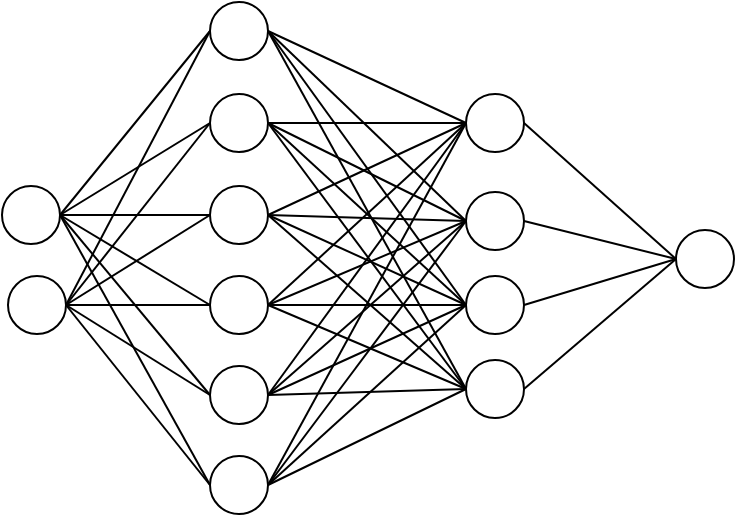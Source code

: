 <mxfile version="22.1.11" type="github">
  <diagram name="Page-1" id="PPC35MGGuyc4OAxOw5-d">
    <mxGraphModel dx="1116" dy="525" grid="0" gridSize="10" guides="1" tooltips="1" connect="1" arrows="1" fold="1" page="0" pageScale="1" pageWidth="827" pageHeight="1169" math="0" shadow="0">
      <root>
        <mxCell id="0" />
        <mxCell id="1" parent="0" />
        <mxCell id="sfMLMmiQmOhmnSX_2rHq-10" value="" style="ellipse;whiteSpace=wrap;html=1;aspect=fixed;fontSize=16;" vertex="1" parent="1">
          <mxGeometry x="151" y="135" width="29" height="29" as="geometry" />
        </mxCell>
        <mxCell id="sfMLMmiQmOhmnSX_2rHq-11" value="" style="ellipse;whiteSpace=wrap;html=1;aspect=fixed;fontSize=16;" vertex="1" parent="1">
          <mxGeometry x="154" y="180" width="29" height="29" as="geometry" />
        </mxCell>
        <mxCell id="sfMLMmiQmOhmnSX_2rHq-12" value="" style="ellipse;whiteSpace=wrap;html=1;aspect=fixed;fontSize=16;" vertex="1" parent="1">
          <mxGeometry x="255" y="43" width="29" height="29" as="geometry" />
        </mxCell>
        <mxCell id="sfMLMmiQmOhmnSX_2rHq-13" value="" style="ellipse;whiteSpace=wrap;html=1;aspect=fixed;fontSize=16;" vertex="1" parent="1">
          <mxGeometry x="255" y="89" width="29" height="29" as="geometry" />
        </mxCell>
        <mxCell id="sfMLMmiQmOhmnSX_2rHq-14" value="" style="ellipse;whiteSpace=wrap;html=1;aspect=fixed;fontSize=16;" vertex="1" parent="1">
          <mxGeometry x="255" y="135" width="29" height="29" as="geometry" />
        </mxCell>
        <mxCell id="sfMLMmiQmOhmnSX_2rHq-15" value="" style="ellipse;whiteSpace=wrap;html=1;aspect=fixed;fontSize=16;" vertex="1" parent="1">
          <mxGeometry x="255" y="180" width="29" height="29" as="geometry" />
        </mxCell>
        <mxCell id="sfMLMmiQmOhmnSX_2rHq-16" value="" style="ellipse;whiteSpace=wrap;html=1;aspect=fixed;fontSize=16;" vertex="1" parent="1">
          <mxGeometry x="255" y="225" width="29" height="29" as="geometry" />
        </mxCell>
        <mxCell id="sfMLMmiQmOhmnSX_2rHq-17" value="" style="ellipse;whiteSpace=wrap;html=1;aspect=fixed;fontSize=16;" vertex="1" parent="1">
          <mxGeometry x="255" y="270" width="29" height="29" as="geometry" />
        </mxCell>
        <mxCell id="sfMLMmiQmOhmnSX_2rHq-21" value="" style="ellipse;whiteSpace=wrap;html=1;aspect=fixed;fontSize=16;" vertex="1" parent="1">
          <mxGeometry x="383" y="89" width="29" height="29" as="geometry" />
        </mxCell>
        <mxCell id="sfMLMmiQmOhmnSX_2rHq-22" value="" style="ellipse;whiteSpace=wrap;html=1;aspect=fixed;fontSize=16;" vertex="1" parent="1">
          <mxGeometry x="383" y="138" width="29" height="29" as="geometry" />
        </mxCell>
        <mxCell id="sfMLMmiQmOhmnSX_2rHq-23" value="" style="ellipse;whiteSpace=wrap;html=1;aspect=fixed;fontSize=16;" vertex="1" parent="1">
          <mxGeometry x="383" y="180" width="29" height="29" as="geometry" />
        </mxCell>
        <mxCell id="sfMLMmiQmOhmnSX_2rHq-24" value="" style="ellipse;whiteSpace=wrap;html=1;aspect=fixed;fontSize=16;" vertex="1" parent="1">
          <mxGeometry x="383" y="222" width="29" height="29" as="geometry" />
        </mxCell>
        <mxCell id="sfMLMmiQmOhmnSX_2rHq-27" value="" style="ellipse;whiteSpace=wrap;html=1;aspect=fixed;fontSize=16;" vertex="1" parent="1">
          <mxGeometry x="488" y="157" width="29" height="29" as="geometry" />
        </mxCell>
        <mxCell id="sfMLMmiQmOhmnSX_2rHq-69" value="" style="endArrow=none;html=1;rounded=0;fontSize=12;startSize=8;endSize=8;curved=1;exitX=1;exitY=0.5;exitDx=0;exitDy=0;entryX=0;entryY=0.5;entryDx=0;entryDy=0;" edge="1" parent="1" source="sfMLMmiQmOhmnSX_2rHq-12" target="sfMLMmiQmOhmnSX_2rHq-21">
          <mxGeometry width="50" height="50" relative="1" as="geometry">
            <mxPoint x="378" y="17" as="sourcePoint" />
            <mxPoint x="428" y="-33" as="targetPoint" />
          </mxGeometry>
        </mxCell>
        <mxCell id="sfMLMmiQmOhmnSX_2rHq-71" value="" style="endArrow=none;html=1;rounded=0;fontSize=12;startSize=8;endSize=8;curved=1;exitX=1;exitY=0.5;exitDx=0;exitDy=0;entryX=0;entryY=0.5;entryDx=0;entryDy=0;" edge="1" parent="1" source="sfMLMmiQmOhmnSX_2rHq-13" target="sfMLMmiQmOhmnSX_2rHq-21">
          <mxGeometry width="50" height="50" relative="1" as="geometry">
            <mxPoint x="294" y="68" as="sourcePoint" />
            <mxPoint x="393" y="114" as="targetPoint" />
          </mxGeometry>
        </mxCell>
        <mxCell id="sfMLMmiQmOhmnSX_2rHq-72" value="" style="endArrow=none;html=1;rounded=0;fontSize=12;startSize=8;endSize=8;curved=1;exitX=1;exitY=0.5;exitDx=0;exitDy=0;entryX=0;entryY=0.5;entryDx=0;entryDy=0;" edge="1" parent="1" source="sfMLMmiQmOhmnSX_2rHq-14" target="sfMLMmiQmOhmnSX_2rHq-21">
          <mxGeometry width="50" height="50" relative="1" as="geometry">
            <mxPoint x="304" y="78" as="sourcePoint" />
            <mxPoint x="403" y="124" as="targetPoint" />
          </mxGeometry>
        </mxCell>
        <mxCell id="sfMLMmiQmOhmnSX_2rHq-73" value="" style="endArrow=none;html=1;rounded=0;fontSize=12;startSize=8;endSize=8;curved=1;exitX=1;exitY=0.5;exitDx=0;exitDy=0;entryX=0;entryY=0.5;entryDx=0;entryDy=0;" edge="1" parent="1" source="sfMLMmiQmOhmnSX_2rHq-15" target="sfMLMmiQmOhmnSX_2rHq-21">
          <mxGeometry width="50" height="50" relative="1" as="geometry">
            <mxPoint x="314" y="88" as="sourcePoint" />
            <mxPoint x="413" y="134" as="targetPoint" />
          </mxGeometry>
        </mxCell>
        <mxCell id="sfMLMmiQmOhmnSX_2rHq-74" value="" style="endArrow=none;html=1;rounded=0;fontSize=12;startSize=8;endSize=8;curved=1;exitX=1;exitY=0.5;exitDx=0;exitDy=0;entryX=0;entryY=0.5;entryDx=0;entryDy=0;" edge="1" parent="1" source="sfMLMmiQmOhmnSX_2rHq-16" target="sfMLMmiQmOhmnSX_2rHq-21">
          <mxGeometry width="50" height="50" relative="1" as="geometry">
            <mxPoint x="324" y="98" as="sourcePoint" />
            <mxPoint x="423" y="144" as="targetPoint" />
          </mxGeometry>
        </mxCell>
        <mxCell id="sfMLMmiQmOhmnSX_2rHq-75" value="" style="endArrow=none;html=1;rounded=0;fontSize=12;startSize=8;endSize=8;curved=1;exitX=1;exitY=0.5;exitDx=0;exitDy=0;entryX=0;entryY=0.5;entryDx=0;entryDy=0;" edge="1" parent="1" source="sfMLMmiQmOhmnSX_2rHq-17" target="sfMLMmiQmOhmnSX_2rHq-21">
          <mxGeometry width="50" height="50" relative="1" as="geometry">
            <mxPoint x="334" y="108" as="sourcePoint" />
            <mxPoint x="433" y="154" as="targetPoint" />
          </mxGeometry>
        </mxCell>
        <mxCell id="sfMLMmiQmOhmnSX_2rHq-76" value="" style="endArrow=none;html=1;rounded=0;fontSize=12;startSize=8;endSize=8;curved=1;exitX=1;exitY=0.5;exitDx=0;exitDy=0;entryX=0;entryY=0.5;entryDx=0;entryDy=0;" edge="1" parent="1" source="sfMLMmiQmOhmnSX_2rHq-13" target="sfMLMmiQmOhmnSX_2rHq-22">
          <mxGeometry width="50" height="50" relative="1" as="geometry">
            <mxPoint x="344" y="118" as="sourcePoint" />
            <mxPoint x="384" y="147" as="targetPoint" />
          </mxGeometry>
        </mxCell>
        <mxCell id="sfMLMmiQmOhmnSX_2rHq-77" value="" style="endArrow=none;html=1;rounded=0;fontSize=12;startSize=8;endSize=8;curved=1;exitX=1;exitY=0.5;exitDx=0;exitDy=0;entryX=0;entryY=0.5;entryDx=0;entryDy=0;" edge="1" parent="1" source="sfMLMmiQmOhmnSX_2rHq-14" target="sfMLMmiQmOhmnSX_2rHq-22">
          <mxGeometry width="50" height="50" relative="1" as="geometry">
            <mxPoint x="354" y="128" as="sourcePoint" />
            <mxPoint x="453" y="174" as="targetPoint" />
          </mxGeometry>
        </mxCell>
        <mxCell id="sfMLMmiQmOhmnSX_2rHq-78" value="" style="endArrow=none;html=1;rounded=0;fontSize=12;startSize=8;endSize=8;curved=1;exitX=1;exitY=0.5;exitDx=0;exitDy=0;entryX=0;entryY=0.5;entryDx=0;entryDy=0;" edge="1" parent="1" source="sfMLMmiQmOhmnSX_2rHq-15" target="sfMLMmiQmOhmnSX_2rHq-23">
          <mxGeometry width="50" height="50" relative="1" as="geometry">
            <mxPoint x="364" y="138" as="sourcePoint" />
            <mxPoint x="463" y="184" as="targetPoint" />
          </mxGeometry>
        </mxCell>
        <mxCell id="sfMLMmiQmOhmnSX_2rHq-79" value="" style="endArrow=none;html=1;rounded=0;fontSize=12;startSize=8;endSize=8;curved=1;exitX=0;exitY=0.5;exitDx=0;exitDy=0;entryX=1;entryY=0.5;entryDx=0;entryDy=0;" edge="1" parent="1" source="sfMLMmiQmOhmnSX_2rHq-23" target="sfMLMmiQmOhmnSX_2rHq-16">
          <mxGeometry width="50" height="50" relative="1" as="geometry">
            <mxPoint x="374" y="148" as="sourcePoint" />
            <mxPoint x="473" y="194" as="targetPoint" />
          </mxGeometry>
        </mxCell>
        <mxCell id="sfMLMmiQmOhmnSX_2rHq-80" value="" style="endArrow=none;html=1;rounded=0;fontSize=12;startSize=8;endSize=8;curved=1;exitX=1;exitY=0.5;exitDx=0;exitDy=0;entryX=0;entryY=0.5;entryDx=0;entryDy=0;" edge="1" parent="1" source="sfMLMmiQmOhmnSX_2rHq-15" target="sfMLMmiQmOhmnSX_2rHq-24">
          <mxGeometry width="50" height="50" relative="1" as="geometry">
            <mxPoint x="384" y="158" as="sourcePoint" />
            <mxPoint x="483" y="204" as="targetPoint" />
          </mxGeometry>
        </mxCell>
        <mxCell id="sfMLMmiQmOhmnSX_2rHq-81" value="" style="endArrow=none;html=1;rounded=0;fontSize=12;startSize=8;endSize=8;curved=1;exitX=0;exitY=0.5;exitDx=0;exitDy=0;entryX=1;entryY=0.5;entryDx=0;entryDy=0;" edge="1" parent="1" source="sfMLMmiQmOhmnSX_2rHq-24" target="sfMLMmiQmOhmnSX_2rHq-17">
          <mxGeometry width="50" height="50" relative="1" as="geometry">
            <mxPoint x="394" y="168" as="sourcePoint" />
            <mxPoint x="493" y="214" as="targetPoint" />
          </mxGeometry>
        </mxCell>
        <mxCell id="sfMLMmiQmOhmnSX_2rHq-82" value="" style="endArrow=none;html=1;rounded=0;fontSize=12;startSize=8;endSize=8;curved=1;entryX=0;entryY=0.5;entryDx=0;entryDy=0;exitX=1;exitY=0.5;exitDx=0;exitDy=0;" edge="1" parent="1" source="sfMLMmiQmOhmnSX_2rHq-16" target="sfMLMmiQmOhmnSX_2rHq-24">
          <mxGeometry width="50" height="50" relative="1" as="geometry">
            <mxPoint x="443" y="210" as="sourcePoint" />
            <mxPoint x="503" y="224" as="targetPoint" />
          </mxGeometry>
        </mxCell>
        <mxCell id="sfMLMmiQmOhmnSX_2rHq-83" value="" style="endArrow=none;html=1;rounded=0;fontSize=12;startSize=8;endSize=8;curved=1;exitX=1;exitY=0.5;exitDx=0;exitDy=0;entryX=0;entryY=0.5;entryDx=0;entryDy=0;" edge="1" parent="1" source="sfMLMmiQmOhmnSX_2rHq-16" target="sfMLMmiQmOhmnSX_2rHq-22">
          <mxGeometry width="50" height="50" relative="1" as="geometry">
            <mxPoint x="414" y="188" as="sourcePoint" />
            <mxPoint x="513" y="234" as="targetPoint" />
          </mxGeometry>
        </mxCell>
        <mxCell id="sfMLMmiQmOhmnSX_2rHq-84" value="" style="endArrow=none;html=1;rounded=0;fontSize=12;startSize=8;endSize=8;curved=1;exitX=0;exitY=0.5;exitDx=0;exitDy=0;entryX=1;entryY=0.5;entryDx=0;entryDy=0;" edge="1" parent="1" source="sfMLMmiQmOhmnSX_2rHq-23" target="sfMLMmiQmOhmnSX_2rHq-14">
          <mxGeometry width="50" height="50" relative="1" as="geometry">
            <mxPoint x="424" y="198" as="sourcePoint" />
            <mxPoint x="523" y="244" as="targetPoint" />
          </mxGeometry>
        </mxCell>
        <mxCell id="sfMLMmiQmOhmnSX_2rHq-85" value="" style="endArrow=none;html=1;rounded=0;fontSize=12;startSize=8;endSize=8;curved=1;exitX=0;exitY=0.5;exitDx=0;exitDy=0;entryX=1;entryY=0.5;entryDx=0;entryDy=0;" edge="1" parent="1" source="sfMLMmiQmOhmnSX_2rHq-22" target="sfMLMmiQmOhmnSX_2rHq-12">
          <mxGeometry width="50" height="50" relative="1" as="geometry">
            <mxPoint x="434" y="208" as="sourcePoint" />
            <mxPoint x="533" y="254" as="targetPoint" />
          </mxGeometry>
        </mxCell>
        <mxCell id="sfMLMmiQmOhmnSX_2rHq-86" value="" style="endArrow=none;html=1;rounded=0;fontSize=12;startSize=8;endSize=8;curved=1;exitX=0;exitY=0.5;exitDx=0;exitDy=0;entryX=1;entryY=0.5;entryDx=0;entryDy=0;" edge="1" parent="1" source="sfMLMmiQmOhmnSX_2rHq-24" target="sfMLMmiQmOhmnSX_2rHq-12">
          <mxGeometry width="50" height="50" relative="1" as="geometry">
            <mxPoint x="444" y="218" as="sourcePoint" />
            <mxPoint x="543" y="264" as="targetPoint" />
          </mxGeometry>
        </mxCell>
        <mxCell id="sfMLMmiQmOhmnSX_2rHq-87" value="" style="endArrow=none;html=1;rounded=0;fontSize=12;startSize=8;endSize=8;curved=1;exitX=0;exitY=0.5;exitDx=0;exitDy=0;entryX=1;entryY=0.5;entryDx=0;entryDy=0;" edge="1" parent="1" source="sfMLMmiQmOhmnSX_2rHq-23" target="sfMLMmiQmOhmnSX_2rHq-12">
          <mxGeometry width="50" height="50" relative="1" as="geometry">
            <mxPoint x="454" y="228" as="sourcePoint" />
            <mxPoint x="553" y="274" as="targetPoint" />
          </mxGeometry>
        </mxCell>
        <mxCell id="sfMLMmiQmOhmnSX_2rHq-88" value="" style="endArrow=none;html=1;rounded=0;fontSize=12;startSize=8;endSize=8;curved=1;exitX=1;exitY=0.5;exitDx=0;exitDy=0;entryX=0;entryY=0.5;entryDx=0;entryDy=0;" edge="1" parent="1" source="sfMLMmiQmOhmnSX_2rHq-13" target="sfMLMmiQmOhmnSX_2rHq-23">
          <mxGeometry width="50" height="50" relative="1" as="geometry">
            <mxPoint x="464" y="238" as="sourcePoint" />
            <mxPoint x="563" y="284" as="targetPoint" />
          </mxGeometry>
        </mxCell>
        <mxCell id="sfMLMmiQmOhmnSX_2rHq-89" value="" style="endArrow=none;html=1;rounded=0;fontSize=12;startSize=8;endSize=8;curved=1;exitX=1;exitY=0.5;exitDx=0;exitDy=0;entryX=0;entryY=0.5;entryDx=0;entryDy=0;" edge="1" parent="1" source="sfMLMmiQmOhmnSX_2rHq-13" target="sfMLMmiQmOhmnSX_2rHq-24">
          <mxGeometry width="50" height="50" relative="1" as="geometry">
            <mxPoint x="474" y="248" as="sourcePoint" />
            <mxPoint x="573" y="294" as="targetPoint" />
          </mxGeometry>
        </mxCell>
        <mxCell id="sfMLMmiQmOhmnSX_2rHq-90" value="" style="endArrow=none;html=1;rounded=0;fontSize=12;startSize=8;endSize=8;curved=1;exitX=1;exitY=0.5;exitDx=0;exitDy=0;entryX=0;entryY=0.5;entryDx=0;entryDy=0;" edge="1" parent="1" source="sfMLMmiQmOhmnSX_2rHq-15" target="sfMLMmiQmOhmnSX_2rHq-22">
          <mxGeometry width="50" height="50" relative="1" as="geometry">
            <mxPoint x="484" y="258" as="sourcePoint" />
            <mxPoint x="583" y="304" as="targetPoint" />
          </mxGeometry>
        </mxCell>
        <mxCell id="sfMLMmiQmOhmnSX_2rHq-91" value="" style="endArrow=none;html=1;rounded=0;fontSize=12;startSize=8;endSize=8;curved=1;exitX=1;exitY=0.5;exitDx=0;exitDy=0;entryX=0;entryY=0.5;entryDx=0;entryDy=0;" edge="1" parent="1" source="sfMLMmiQmOhmnSX_2rHq-17" target="sfMLMmiQmOhmnSX_2rHq-23">
          <mxGeometry width="50" height="50" relative="1" as="geometry">
            <mxPoint x="296" y="366" as="sourcePoint" />
            <mxPoint x="395" y="412" as="targetPoint" />
          </mxGeometry>
        </mxCell>
        <mxCell id="sfMLMmiQmOhmnSX_2rHq-92" value="" style="endArrow=none;html=1;rounded=0;fontSize=12;startSize=8;endSize=8;curved=1;exitX=1;exitY=0.5;exitDx=0;exitDy=0;entryX=0;entryY=0.5;entryDx=0;entryDy=0;" edge="1" parent="1" source="sfMLMmiQmOhmnSX_2rHq-17" target="sfMLMmiQmOhmnSX_2rHq-22">
          <mxGeometry width="50" height="50" relative="1" as="geometry">
            <mxPoint x="504" y="278" as="sourcePoint" />
            <mxPoint x="603" y="324" as="targetPoint" />
          </mxGeometry>
        </mxCell>
        <mxCell id="sfMLMmiQmOhmnSX_2rHq-93" value="" style="endArrow=none;html=1;rounded=0;fontSize=12;startSize=8;endSize=8;curved=1;exitX=1;exitY=0.5;exitDx=0;exitDy=0;entryX=0;entryY=0.5;entryDx=0;entryDy=0;" edge="1" parent="1" source="sfMLMmiQmOhmnSX_2rHq-14" target="sfMLMmiQmOhmnSX_2rHq-24">
          <mxGeometry width="50" height="50" relative="1" as="geometry">
            <mxPoint x="514" y="288" as="sourcePoint" />
            <mxPoint x="613" y="334" as="targetPoint" />
          </mxGeometry>
        </mxCell>
        <mxCell id="sfMLMmiQmOhmnSX_2rHq-94" value="" style="endArrow=none;html=1;rounded=0;fontSize=12;startSize=8;endSize=8;curved=1;exitX=1;exitY=0.5;exitDx=0;exitDy=0;entryX=0;entryY=0.5;entryDx=0;entryDy=0;" edge="1" parent="1" source="sfMLMmiQmOhmnSX_2rHq-10" target="sfMLMmiQmOhmnSX_2rHq-12">
          <mxGeometry width="50" height="50" relative="1" as="geometry">
            <mxPoint x="524" y="298" as="sourcePoint" />
            <mxPoint x="623" y="344" as="targetPoint" />
          </mxGeometry>
        </mxCell>
        <mxCell id="sfMLMmiQmOhmnSX_2rHq-95" value="" style="endArrow=none;html=1;rounded=0;fontSize=12;startSize=8;endSize=8;curved=1;exitX=1;exitY=0.5;exitDx=0;exitDy=0;entryX=0;entryY=0.5;entryDx=0;entryDy=0;" edge="1" parent="1" source="sfMLMmiQmOhmnSX_2rHq-10" target="sfMLMmiQmOhmnSX_2rHq-13">
          <mxGeometry width="50" height="50" relative="1" as="geometry">
            <mxPoint x="141" y="229" as="sourcePoint" />
            <mxPoint x="594" y="433.5" as="targetPoint" />
          </mxGeometry>
        </mxCell>
        <mxCell id="sfMLMmiQmOhmnSX_2rHq-96" value="" style="endArrow=none;html=1;rounded=0;fontSize=12;startSize=8;endSize=8;curved=1;exitX=1;exitY=0.5;exitDx=0;exitDy=0;entryX=0;entryY=0.5;entryDx=0;entryDy=0;" edge="1" parent="1" source="sfMLMmiQmOhmnSX_2rHq-10" target="sfMLMmiQmOhmnSX_2rHq-14">
          <mxGeometry width="50" height="50" relative="1" as="geometry">
            <mxPoint x="544" y="318" as="sourcePoint" />
            <mxPoint x="643" y="364" as="targetPoint" />
          </mxGeometry>
        </mxCell>
        <mxCell id="sfMLMmiQmOhmnSX_2rHq-97" value="" style="endArrow=none;html=1;rounded=0;fontSize=12;startSize=8;endSize=8;curved=1;exitX=1;exitY=0.5;exitDx=0;exitDy=0;entryX=0;entryY=0.5;entryDx=0;entryDy=0;" edge="1" parent="1" source="sfMLMmiQmOhmnSX_2rHq-11" target="sfMLMmiQmOhmnSX_2rHq-14">
          <mxGeometry width="50" height="50" relative="1" as="geometry">
            <mxPoint x="554" y="328" as="sourcePoint" />
            <mxPoint x="653" y="374" as="targetPoint" />
          </mxGeometry>
        </mxCell>
        <mxCell id="sfMLMmiQmOhmnSX_2rHq-98" value="" style="endArrow=none;html=1;rounded=0;fontSize=12;startSize=8;endSize=8;curved=1;exitX=1;exitY=0.5;exitDx=0;exitDy=0;entryX=0;entryY=0.5;entryDx=0;entryDy=0;" edge="1" parent="1" source="sfMLMmiQmOhmnSX_2rHq-11" target="sfMLMmiQmOhmnSX_2rHq-15">
          <mxGeometry width="50" height="50" relative="1" as="geometry">
            <mxPoint x="564" y="338" as="sourcePoint" />
            <mxPoint x="663" y="384" as="targetPoint" />
          </mxGeometry>
        </mxCell>
        <mxCell id="sfMLMmiQmOhmnSX_2rHq-100" value="" style="endArrow=none;html=1;rounded=0;fontSize=12;startSize=8;endSize=8;curved=1;exitX=1;exitY=0.5;exitDx=0;exitDy=0;entryX=0;entryY=0.5;entryDx=0;entryDy=0;" edge="1" parent="1" source="sfMLMmiQmOhmnSX_2rHq-11" target="sfMLMmiQmOhmnSX_2rHq-16">
          <mxGeometry width="50" height="50" relative="1" as="geometry">
            <mxPoint x="193" y="205" as="sourcePoint" />
            <mxPoint x="265" y="205" as="targetPoint" />
          </mxGeometry>
        </mxCell>
        <mxCell id="sfMLMmiQmOhmnSX_2rHq-101" value="" style="endArrow=none;html=1;rounded=0;fontSize=12;startSize=8;endSize=8;curved=1;exitX=1;exitY=0.5;exitDx=0;exitDy=0;entryX=0;entryY=0.5;entryDx=0;entryDy=0;" edge="1" parent="1" source="sfMLMmiQmOhmnSX_2rHq-11" target="sfMLMmiQmOhmnSX_2rHq-17">
          <mxGeometry width="50" height="50" relative="1" as="geometry">
            <mxPoint x="203" y="215" as="sourcePoint" />
            <mxPoint x="275" y="215" as="targetPoint" />
          </mxGeometry>
        </mxCell>
        <mxCell id="sfMLMmiQmOhmnSX_2rHq-102" value="" style="endArrow=none;html=1;rounded=0;fontSize=12;startSize=8;endSize=8;curved=1;exitX=1;exitY=0.5;exitDx=0;exitDy=0;entryX=0;entryY=0.5;entryDx=0;entryDy=0;" edge="1" parent="1" source="sfMLMmiQmOhmnSX_2rHq-10" target="sfMLMmiQmOhmnSX_2rHq-16">
          <mxGeometry width="50" height="50" relative="1" as="geometry">
            <mxPoint x="213" y="225" as="sourcePoint" />
            <mxPoint x="285" y="225" as="targetPoint" />
          </mxGeometry>
        </mxCell>
        <mxCell id="sfMLMmiQmOhmnSX_2rHq-103" value="" style="endArrow=none;html=1;rounded=0;fontSize=12;startSize=8;endSize=8;curved=1;exitX=1;exitY=0.5;exitDx=0;exitDy=0;entryX=0;entryY=0.5;entryDx=0;entryDy=0;" edge="1" parent="1" source="sfMLMmiQmOhmnSX_2rHq-10" target="sfMLMmiQmOhmnSX_2rHq-17">
          <mxGeometry width="50" height="50" relative="1" as="geometry">
            <mxPoint x="223" y="235" as="sourcePoint" />
            <mxPoint x="295" y="235" as="targetPoint" />
          </mxGeometry>
        </mxCell>
        <mxCell id="sfMLMmiQmOhmnSX_2rHq-104" value="" style="endArrow=none;html=1;rounded=0;fontSize=12;startSize=8;endSize=8;curved=1;exitX=0;exitY=0.5;exitDx=0;exitDy=0;entryX=1;entryY=0.5;entryDx=0;entryDy=0;" edge="1" parent="1" source="sfMLMmiQmOhmnSX_2rHq-15" target="sfMLMmiQmOhmnSX_2rHq-10">
          <mxGeometry width="50" height="50" relative="1" as="geometry">
            <mxPoint x="166" y="286" as="sourcePoint" />
            <mxPoint x="146" y="293" as="targetPoint" />
          </mxGeometry>
        </mxCell>
        <mxCell id="sfMLMmiQmOhmnSX_2rHq-105" value="" style="endArrow=none;html=1;rounded=0;fontSize=12;startSize=8;endSize=8;curved=1;exitX=0;exitY=0.5;exitDx=0;exitDy=0;entryX=1;entryY=0.5;entryDx=0;entryDy=0;" edge="1" parent="1" source="sfMLMmiQmOhmnSX_2rHq-13" target="sfMLMmiQmOhmnSX_2rHq-11">
          <mxGeometry width="50" height="50" relative="1" as="geometry">
            <mxPoint x="243" y="255" as="sourcePoint" />
            <mxPoint x="315" y="255" as="targetPoint" />
          </mxGeometry>
        </mxCell>
        <mxCell id="sfMLMmiQmOhmnSX_2rHq-106" value="" style="endArrow=none;html=1;rounded=0;fontSize=12;startSize=8;endSize=8;curved=1;exitX=1;exitY=0.5;exitDx=0;exitDy=0;entryX=0;entryY=0.5;entryDx=0;entryDy=0;" edge="1" parent="1" source="sfMLMmiQmOhmnSX_2rHq-11" target="sfMLMmiQmOhmnSX_2rHq-12">
          <mxGeometry width="50" height="50" relative="1" as="geometry">
            <mxPoint x="253" y="265" as="sourcePoint" />
            <mxPoint x="325" y="265" as="targetPoint" />
          </mxGeometry>
        </mxCell>
        <mxCell id="sfMLMmiQmOhmnSX_2rHq-107" value="" style="endArrow=none;html=1;rounded=0;fontSize=12;startSize=8;endSize=8;curved=1;exitX=1;exitY=0.5;exitDx=0;exitDy=0;entryX=0;entryY=0.5;entryDx=0;entryDy=0;" edge="1" parent="1" source="sfMLMmiQmOhmnSX_2rHq-21" target="sfMLMmiQmOhmnSX_2rHq-27">
          <mxGeometry width="50" height="50" relative="1" as="geometry">
            <mxPoint x="450" y="310" as="sourcePoint" />
            <mxPoint x="500" y="260" as="targetPoint" />
          </mxGeometry>
        </mxCell>
        <mxCell id="sfMLMmiQmOhmnSX_2rHq-108" value="" style="endArrow=none;html=1;rounded=0;fontSize=12;startSize=8;endSize=8;curved=1;exitX=1;exitY=0.5;exitDx=0;exitDy=0;entryX=0;entryY=0.5;entryDx=0;entryDy=0;" edge="1" parent="1" source="sfMLMmiQmOhmnSX_2rHq-22" target="sfMLMmiQmOhmnSX_2rHq-27">
          <mxGeometry width="50" height="50" relative="1" as="geometry">
            <mxPoint x="263" y="275" as="sourcePoint" />
            <mxPoint x="335" y="275" as="targetPoint" />
          </mxGeometry>
        </mxCell>
        <mxCell id="sfMLMmiQmOhmnSX_2rHq-109" value="" style="endArrow=none;html=1;rounded=0;fontSize=12;startSize=8;endSize=8;curved=1;exitX=1;exitY=0.5;exitDx=0;exitDy=0;entryX=0;entryY=0.5;entryDx=0;entryDy=0;" edge="1" parent="1" source="sfMLMmiQmOhmnSX_2rHq-23" target="sfMLMmiQmOhmnSX_2rHq-27">
          <mxGeometry width="50" height="50" relative="1" as="geometry">
            <mxPoint x="273" y="285" as="sourcePoint" />
            <mxPoint x="345" y="285" as="targetPoint" />
          </mxGeometry>
        </mxCell>
        <mxCell id="sfMLMmiQmOhmnSX_2rHq-110" value="" style="endArrow=none;html=1;rounded=0;fontSize=12;startSize=8;endSize=8;curved=1;exitX=1;exitY=0.5;exitDx=0;exitDy=0;entryX=0;entryY=0.5;entryDx=0;entryDy=0;" edge="1" parent="1" source="sfMLMmiQmOhmnSX_2rHq-24" target="sfMLMmiQmOhmnSX_2rHq-27">
          <mxGeometry width="50" height="50" relative="1" as="geometry">
            <mxPoint x="283" y="295" as="sourcePoint" />
            <mxPoint x="355" y="295" as="targetPoint" />
          </mxGeometry>
        </mxCell>
      </root>
    </mxGraphModel>
  </diagram>
</mxfile>
